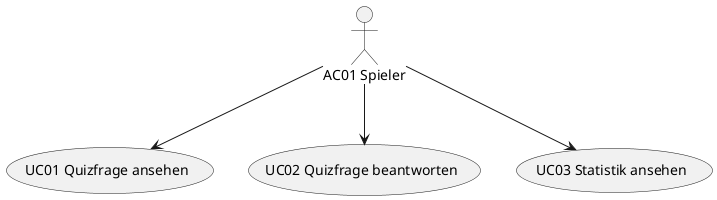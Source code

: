 @startuml

actor :AC01 Spieler: as AC01

(UC01 Quizfrage ansehen) as (UC01)
(UC02 Quizfrage beantworten) as (UC02)
(UC03 Statistik ansehen) as (UC03)

AC01 --> (UC01)
AC01 --> (UC02)
AC01 --> (UC03)

@enduml